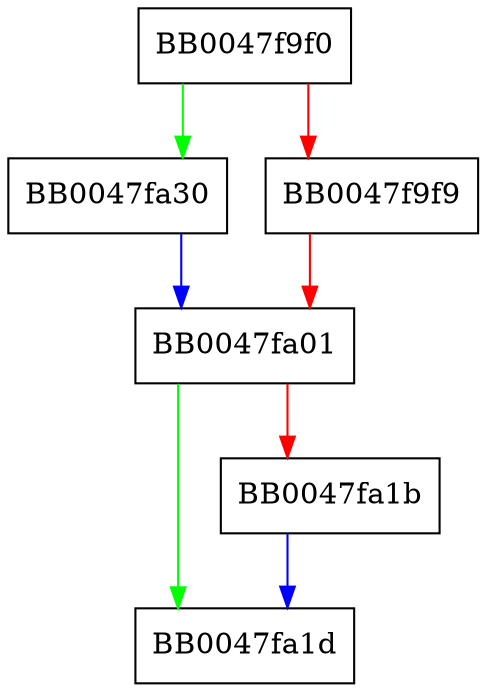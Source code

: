 digraph ssl_get_security_level_bits {
  node [shape="box"];
  graph [splines=ortho];
  BB0047f9f0 -> BB0047fa30 [color="green"];
  BB0047f9f0 -> BB0047f9f9 [color="red"];
  BB0047f9f9 -> BB0047fa01 [color="red"];
  BB0047fa01 -> BB0047fa1d [color="green"];
  BB0047fa01 -> BB0047fa1b [color="red"];
  BB0047fa1b -> BB0047fa1d [color="blue"];
  BB0047fa30 -> BB0047fa01 [color="blue"];
}